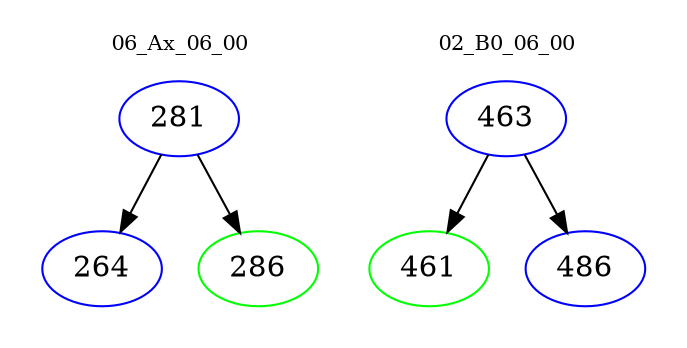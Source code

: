 digraph{
subgraph cluster_0 {
color = white
label = "06_Ax_06_00";
fontsize=10;
T0_281 [label="281", color="blue"]
T0_281 -> T0_264 [color="black"]
T0_264 [label="264", color="blue"]
T0_281 -> T0_286 [color="black"]
T0_286 [label="286", color="green"]
}
subgraph cluster_1 {
color = white
label = "02_B0_06_00";
fontsize=10;
T1_463 [label="463", color="blue"]
T1_463 -> T1_461 [color="black"]
T1_461 [label="461", color="green"]
T1_463 -> T1_486 [color="black"]
T1_486 [label="486", color="blue"]
}
}

